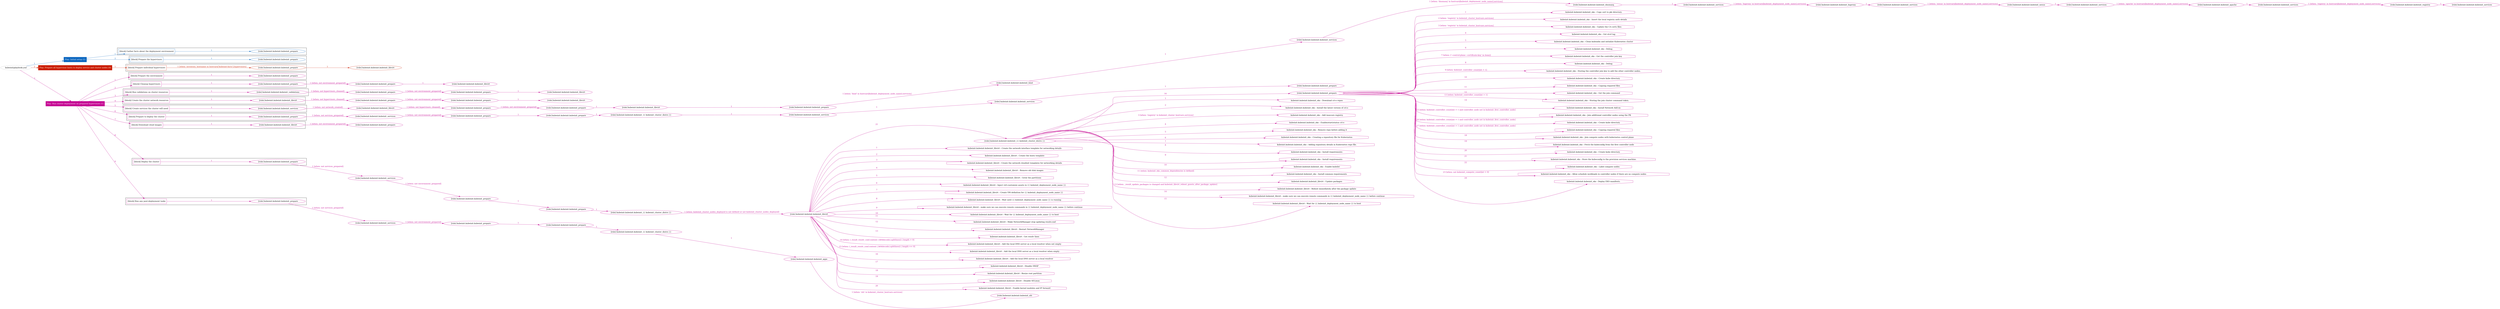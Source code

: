digraph {
	graph [concentrate=true ordering=in rankdir=LR ratio=fill]
	edge [esep=5 sep=10]
	"kubeinit/playbook.yml" [id=root_node style=dotted]
	play_21718635 [label="Play: Initial setup (1)" color="#0c67c0" fontcolor="#ffffff" id=play_21718635 shape=box style=filled tooltip=localhost]
	"kubeinit/playbook.yml" -> play_21718635 [label="1 " color="#0c67c0" fontcolor="#0c67c0" id=edge_0958cb6c labeltooltip="1 " tooltip="1 "]
	subgraph "kubeinit.kubeinit.kubeinit_prepare" {
		role_dc5a2f2f [label="[role] kubeinit.kubeinit.kubeinit_prepare" color="#0c67c0" id=role_dc5a2f2f tooltip="kubeinit.kubeinit.kubeinit_prepare"]
	}
	subgraph "kubeinit.kubeinit.kubeinit_prepare" {
		role_79d0f6a9 [label="[role] kubeinit.kubeinit.kubeinit_prepare" color="#0c67c0" id=role_79d0f6a9 tooltip="kubeinit.kubeinit.kubeinit_prepare"]
	}
	subgraph "Play: Initial setup (1)" {
		play_21718635 -> block_70072e91 [label=1 color="#0c67c0" fontcolor="#0c67c0" id=edge_b3a48702 labeltooltip=1 tooltip=1]
		subgraph cluster_block_70072e91 {
			block_70072e91 [label="[block] Gather facts about the deployment environment" color="#0c67c0" id=block_70072e91 labeltooltip="Gather facts about the deployment environment" shape=box tooltip="Gather facts about the deployment environment"]
			block_70072e91 -> role_dc5a2f2f [label="1 " color="#0c67c0" fontcolor="#0c67c0" id=edge_9591febd labeltooltip="1 " tooltip="1 "]
		}
		play_21718635 -> block_1508a8a8 [label=2 color="#0c67c0" fontcolor="#0c67c0" id=edge_1b57a5e9 labeltooltip=2 tooltip=2]
		subgraph cluster_block_1508a8a8 {
			block_1508a8a8 [label="[block] Prepare the hypervisors" color="#0c67c0" id=block_1508a8a8 labeltooltip="Prepare the hypervisors" shape=box tooltip="Prepare the hypervisors"]
			block_1508a8a8 -> role_79d0f6a9 [label="1 " color="#0c67c0" fontcolor="#0c67c0" id=edge_5e84449d labeltooltip="1 " tooltip="1 "]
		}
	}
	play_46354c48 [label="Play: Prepare all hypervisor hosts to deploy service and cluster nodes (0)" color="#cb1e01" fontcolor="#ffffff" id=play_46354c48 shape=box style=filled tooltip="Play: Prepare all hypervisor hosts to deploy service and cluster nodes (0)"]
	"kubeinit/playbook.yml" -> play_46354c48 [label="2 " color="#cb1e01" fontcolor="#cb1e01" id=edge_814ffc27 labeltooltip="2 " tooltip="2 "]
	subgraph "kubeinit.kubeinit.kubeinit_libvirt" {
		role_799553c8 [label="[role] kubeinit.kubeinit.kubeinit_libvirt" color="#cb1e01" id=role_799553c8 tooltip="kubeinit.kubeinit.kubeinit_libvirt"]
	}
	subgraph "kubeinit.kubeinit.kubeinit_prepare" {
		role_a2bcc891 [label="[role] kubeinit.kubeinit.kubeinit_prepare" color="#cb1e01" id=role_a2bcc891 tooltip="kubeinit.kubeinit.kubeinit_prepare"]
		role_a2bcc891 -> role_799553c8 [label="1 " color="#cb1e01" fontcolor="#cb1e01" id=edge_678c553d labeltooltip="1 " tooltip="1 "]
	}
	subgraph "Play: Prepare all hypervisor hosts to deploy service and cluster nodes (0)" {
		play_46354c48 -> block_f6ae3a9e [label=1 color="#cb1e01" fontcolor="#cb1e01" id=edge_c7521a84 labeltooltip=1 tooltip=1]
		subgraph cluster_block_f6ae3a9e {
			block_f6ae3a9e [label="[block] Prepare individual hypervisors" color="#cb1e01" id=block_f6ae3a9e labeltooltip="Prepare individual hypervisors" shape=box tooltip="Prepare individual hypervisors"]
			block_f6ae3a9e -> role_a2bcc891 [label="1 [when: inventory_hostname in hostvars['kubeinit-facts'].hypervisors]" color="#cb1e01" fontcolor="#cb1e01" id=edge_4c188d8a labeltooltip="1 [when: inventory_hostname in hostvars['kubeinit-facts'].hypervisors]" tooltip="1 [when: inventory_hostname in hostvars['kubeinit-facts'].hypervisors]"]
		}
	}
	play_9ded49dd [label="Play: Run cluster deployment on prepared hypervisors (1)" color="#c50793" fontcolor="#ffffff" id=play_9ded49dd shape=box style=filled tooltip=localhost]
	"kubeinit/playbook.yml" -> play_9ded49dd [label="3 " color="#c50793" fontcolor="#c50793" id=edge_8bfdd000 labeltooltip="3 " tooltip="3 "]
	subgraph "kubeinit.kubeinit.kubeinit_prepare" {
		role_a56f41c3 [label="[role] kubeinit.kubeinit.kubeinit_prepare" color="#c50793" id=role_a56f41c3 tooltip="kubeinit.kubeinit.kubeinit_prepare"]
	}
	subgraph "kubeinit.kubeinit.kubeinit_libvirt" {
		role_df6faf52 [label="[role] kubeinit.kubeinit.kubeinit_libvirt" color="#c50793" id=role_df6faf52 tooltip="kubeinit.kubeinit.kubeinit_libvirt"]
	}
	subgraph "kubeinit.kubeinit.kubeinit_prepare" {
		role_c0fced39 [label="[role] kubeinit.kubeinit.kubeinit_prepare" color="#c50793" id=role_c0fced39 tooltip="kubeinit.kubeinit.kubeinit_prepare"]
		role_c0fced39 -> role_df6faf52 [label="1 " color="#c50793" fontcolor="#c50793" id=edge_7fcc37b3 labeltooltip="1 " tooltip="1 "]
	}
	subgraph "kubeinit.kubeinit.kubeinit_prepare" {
		role_184be49a [label="[role] kubeinit.kubeinit.kubeinit_prepare" color="#c50793" id=role_184be49a tooltip="kubeinit.kubeinit.kubeinit_prepare"]
		role_184be49a -> role_c0fced39 [label="1 [when: not environment_prepared]" color="#c50793" fontcolor="#c50793" id=edge_d51ae4c0 labeltooltip="1 [when: not environment_prepared]" tooltip="1 [when: not environment_prepared]"]
	}
	subgraph "kubeinit.kubeinit.kubeinit_libvirt" {
		role_98f5d947 [label="[role] kubeinit.kubeinit.kubeinit_libvirt" color="#c50793" id=role_98f5d947 tooltip="kubeinit.kubeinit.kubeinit_libvirt"]
	}
	subgraph "kubeinit.kubeinit.kubeinit_prepare" {
		role_a9b453c9 [label="[role] kubeinit.kubeinit.kubeinit_prepare" color="#c50793" id=role_a9b453c9 tooltip="kubeinit.kubeinit.kubeinit_prepare"]
		role_a9b453c9 -> role_98f5d947 [label="1 " color="#c50793" fontcolor="#c50793" id=edge_9243281b labeltooltip="1 " tooltip="1 "]
	}
	subgraph "kubeinit.kubeinit.kubeinit_prepare" {
		role_44938568 [label="[role] kubeinit.kubeinit.kubeinit_prepare" color="#c50793" id=role_44938568 tooltip="kubeinit.kubeinit.kubeinit_prepare"]
		role_44938568 -> role_a9b453c9 [label="1 [when: not environment_prepared]" color="#c50793" fontcolor="#c50793" id=edge_957c64d3 labeltooltip="1 [when: not environment_prepared]" tooltip="1 [when: not environment_prepared]"]
	}
	subgraph "kubeinit.kubeinit.kubeinit_validations" {
		role_61efeaf0 [label="[role] kubeinit.kubeinit.kubeinit_validations" color="#c50793" id=role_61efeaf0 tooltip="kubeinit.kubeinit.kubeinit_validations"]
		role_61efeaf0 -> role_44938568 [label="1 [when: not hypervisors_cleaned]" color="#c50793" fontcolor="#c50793" id=edge_bd1b610b labeltooltip="1 [when: not hypervisors_cleaned]" tooltip="1 [when: not hypervisors_cleaned]"]
	}
	subgraph "kubeinit.kubeinit.kubeinit_libvirt" {
		role_79cb3eaf [label="[role] kubeinit.kubeinit.kubeinit_libvirt" color="#c50793" id=role_79cb3eaf tooltip="kubeinit.kubeinit.kubeinit_libvirt"]
	}
	subgraph "kubeinit.kubeinit.kubeinit_prepare" {
		role_e340f9d6 [label="[role] kubeinit.kubeinit.kubeinit_prepare" color="#c50793" id=role_e340f9d6 tooltip="kubeinit.kubeinit.kubeinit_prepare"]
		role_e340f9d6 -> role_79cb3eaf [label="1 " color="#c50793" fontcolor="#c50793" id=edge_6d95ce59 labeltooltip="1 " tooltip="1 "]
	}
	subgraph "kubeinit.kubeinit.kubeinit_prepare" {
		role_9ffff82e [label="[role] kubeinit.kubeinit.kubeinit_prepare" color="#c50793" id=role_9ffff82e tooltip="kubeinit.kubeinit.kubeinit_prepare"]
		role_9ffff82e -> role_e340f9d6 [label="1 [when: not environment_prepared]" color="#c50793" fontcolor="#c50793" id=edge_9c5a1a54 labeltooltip="1 [when: not environment_prepared]" tooltip="1 [when: not environment_prepared]"]
	}
	subgraph "kubeinit.kubeinit.kubeinit_libvirt" {
		role_fa9c20cf [label="[role] kubeinit.kubeinit.kubeinit_libvirt" color="#c50793" id=role_fa9c20cf tooltip="kubeinit.kubeinit.kubeinit_libvirt"]
		role_fa9c20cf -> role_9ffff82e [label="1 [when: not hypervisors_cleaned]" color="#c50793" fontcolor="#c50793" id=edge_a114c0d2 labeltooltip="1 [when: not hypervisors_cleaned]" tooltip="1 [when: not hypervisors_cleaned]"]
	}
	subgraph "kubeinit.kubeinit.kubeinit_services" {
		role_116bb1d9 [label="[role] kubeinit.kubeinit.kubeinit_services" color="#c50793" id=role_116bb1d9 tooltip="kubeinit.kubeinit.kubeinit_services"]
	}
	subgraph "kubeinit.kubeinit.kubeinit_registry" {
		role_f1d868db [label="[role] kubeinit.kubeinit.kubeinit_registry" color="#c50793" id=role_f1d868db tooltip="kubeinit.kubeinit.kubeinit_registry"]
		role_f1d868db -> role_116bb1d9 [label="1 " color="#c50793" fontcolor="#c50793" id=edge_cc5e5179 labeltooltip="1 " tooltip="1 "]
	}
	subgraph "kubeinit.kubeinit.kubeinit_services" {
		role_398d228a [label="[role] kubeinit.kubeinit.kubeinit_services" color="#c50793" id=role_398d228a tooltip="kubeinit.kubeinit.kubeinit_services"]
		role_398d228a -> role_f1d868db [label="1 [when: 'registry' in hostvars[kubeinit_deployment_node_name].services]" color="#c50793" fontcolor="#c50793" id=edge_2f97e29e labeltooltip="1 [when: 'registry' in hostvars[kubeinit_deployment_node_name].services]" tooltip="1 [when: 'registry' in hostvars[kubeinit_deployment_node_name].services]"]
	}
	subgraph "kubeinit.kubeinit.kubeinit_apache" {
		role_f83e3d6c [label="[role] kubeinit.kubeinit.kubeinit_apache" color="#c50793" id=role_f83e3d6c tooltip="kubeinit.kubeinit.kubeinit_apache"]
		role_f83e3d6c -> role_398d228a [label="1 " color="#c50793" fontcolor="#c50793" id=edge_22df081a labeltooltip="1 " tooltip="1 "]
	}
	subgraph "kubeinit.kubeinit.kubeinit_services" {
		role_cabc2508 [label="[role] kubeinit.kubeinit.kubeinit_services" color="#c50793" id=role_cabc2508 tooltip="kubeinit.kubeinit.kubeinit_services"]
		role_cabc2508 -> role_f83e3d6c [label="1 [when: 'apache' in hostvars[kubeinit_deployment_node_name].services]" color="#c50793" fontcolor="#c50793" id=edge_54da861c labeltooltip="1 [when: 'apache' in hostvars[kubeinit_deployment_node_name].services]" tooltip="1 [when: 'apache' in hostvars[kubeinit_deployment_node_name].services]"]
	}
	subgraph "kubeinit.kubeinit.kubeinit_nexus" {
		role_8adbd437 [label="[role] kubeinit.kubeinit.kubeinit_nexus" color="#c50793" id=role_8adbd437 tooltip="kubeinit.kubeinit.kubeinit_nexus"]
		role_8adbd437 -> role_cabc2508 [label="1 " color="#c50793" fontcolor="#c50793" id=edge_df100517 labeltooltip="1 " tooltip="1 "]
	}
	subgraph "kubeinit.kubeinit.kubeinit_services" {
		role_a8d1c11d [label="[role] kubeinit.kubeinit.kubeinit_services" color="#c50793" id=role_a8d1c11d tooltip="kubeinit.kubeinit.kubeinit_services"]
		role_a8d1c11d -> role_8adbd437 [label="1 [when: 'nexus' in hostvars[kubeinit_deployment_node_name].services]" color="#c50793" fontcolor="#c50793" id=edge_3362b976 labeltooltip="1 [when: 'nexus' in hostvars[kubeinit_deployment_node_name].services]" tooltip="1 [when: 'nexus' in hostvars[kubeinit_deployment_node_name].services]"]
	}
	subgraph "kubeinit.kubeinit.kubeinit_haproxy" {
		role_d46f5218 [label="[role] kubeinit.kubeinit.kubeinit_haproxy" color="#c50793" id=role_d46f5218 tooltip="kubeinit.kubeinit.kubeinit_haproxy"]
		role_d46f5218 -> role_a8d1c11d [label="1 " color="#c50793" fontcolor="#c50793" id=edge_6446ca69 labeltooltip="1 " tooltip="1 "]
	}
	subgraph "kubeinit.kubeinit.kubeinit_services" {
		role_b0418810 [label="[role] kubeinit.kubeinit.kubeinit_services" color="#c50793" id=role_b0418810 tooltip="kubeinit.kubeinit.kubeinit_services"]
		role_b0418810 -> role_d46f5218 [label="1 [when: 'haproxy' in hostvars[kubeinit_deployment_node_name].services]" color="#c50793" fontcolor="#c50793" id=edge_1454d1d8 labeltooltip="1 [when: 'haproxy' in hostvars[kubeinit_deployment_node_name].services]" tooltip="1 [when: 'haproxy' in hostvars[kubeinit_deployment_node_name].services]"]
	}
	subgraph "kubeinit.kubeinit.kubeinit_dnsmasq" {
		role_cf021246 [label="[role] kubeinit.kubeinit.kubeinit_dnsmasq" color="#c50793" id=role_cf021246 tooltip="kubeinit.kubeinit.kubeinit_dnsmasq"]
		role_cf021246 -> role_b0418810 [label="1 " color="#c50793" fontcolor="#c50793" id=edge_abcbd78f labeltooltip="1 " tooltip="1 "]
	}
	subgraph "kubeinit.kubeinit.kubeinit_services" {
		role_e0b40d72 [label="[role] kubeinit.kubeinit.kubeinit_services" color="#c50793" id=role_e0b40d72 tooltip="kubeinit.kubeinit.kubeinit_services"]
		role_e0b40d72 -> role_cf021246 [label="1 [when: 'dnsmasq' in hostvars[kubeinit_deployment_node_name].services]" color="#c50793" fontcolor="#c50793" id=edge_351b804f labeltooltip="1 [when: 'dnsmasq' in hostvars[kubeinit_deployment_node_name].services]" tooltip="1 [when: 'dnsmasq' in hostvars[kubeinit_deployment_node_name].services]"]
	}
	subgraph "kubeinit.kubeinit.kubeinit_bind" {
		role_0f2545d8 [label="[role] kubeinit.kubeinit.kubeinit_bind" color="#c50793" id=role_0f2545d8 tooltip="kubeinit.kubeinit.kubeinit_bind"]
		role_0f2545d8 -> role_e0b40d72 [label="1 " color="#c50793" fontcolor="#c50793" id=edge_3190342e labeltooltip="1 " tooltip="1 "]
	}
	subgraph "kubeinit.kubeinit.kubeinit_prepare" {
		role_29fc14a5 [label="[role] kubeinit.kubeinit.kubeinit_prepare" color="#c50793" id=role_29fc14a5 tooltip="kubeinit.kubeinit.kubeinit_prepare"]
		role_29fc14a5 -> role_0f2545d8 [label="1 [when: 'bind' in hostvars[kubeinit_deployment_node_name].services]" color="#c50793" fontcolor="#c50793" id=edge_c0ffb866 labeltooltip="1 [when: 'bind' in hostvars[kubeinit_deployment_node_name].services]" tooltip="1 [when: 'bind' in hostvars[kubeinit_deployment_node_name].services]"]
	}
	subgraph "kubeinit.kubeinit.kubeinit_libvirt" {
		role_4cca9ba1 [label="[role] kubeinit.kubeinit.kubeinit_libvirt" color="#c50793" id=role_4cca9ba1 tooltip="kubeinit.kubeinit.kubeinit_libvirt"]
		role_4cca9ba1 -> role_29fc14a5 [label="1 " color="#c50793" fontcolor="#c50793" id=edge_3f5ce88c labeltooltip="1 " tooltip="1 "]
	}
	subgraph "kubeinit.kubeinit.kubeinit_prepare" {
		role_612fcac5 [label="[role] kubeinit.kubeinit.kubeinit_prepare" color="#c50793" id=role_612fcac5 tooltip="kubeinit.kubeinit.kubeinit_prepare"]
		role_612fcac5 -> role_4cca9ba1 [label="1 " color="#c50793" fontcolor="#c50793" id=edge_0b371b71 labeltooltip="1 " tooltip="1 "]
	}
	subgraph "kubeinit.kubeinit.kubeinit_prepare" {
		role_8e496f75 [label="[role] kubeinit.kubeinit.kubeinit_prepare" color="#c50793" id=role_8e496f75 tooltip="kubeinit.kubeinit.kubeinit_prepare"]
		role_8e496f75 -> role_612fcac5 [label="1 [when: not environment_prepared]" color="#c50793" fontcolor="#c50793" id=edge_d093c7d0 labeltooltip="1 [when: not environment_prepared]" tooltip="1 [when: not environment_prepared]"]
	}
	subgraph "kubeinit.kubeinit.kubeinit_libvirt" {
		role_01658e97 [label="[role] kubeinit.kubeinit.kubeinit_libvirt" color="#c50793" id=role_01658e97 tooltip="kubeinit.kubeinit.kubeinit_libvirt"]
		role_01658e97 -> role_8e496f75 [label="1 [when: not hypervisors_cleaned]" color="#c50793" fontcolor="#c50793" id=edge_2f125ad9 labeltooltip="1 [when: not hypervisors_cleaned]" tooltip="1 [when: not hypervisors_cleaned]"]
	}
	subgraph "kubeinit.kubeinit.kubeinit_services" {
		role_1d262349 [label="[role] kubeinit.kubeinit.kubeinit_services" color="#c50793" id=role_1d262349 tooltip="kubeinit.kubeinit.kubeinit_services"]
		role_1d262349 -> role_01658e97 [label="1 [when: not network_created]" color="#c50793" fontcolor="#c50793" id=edge_71413fb8 labeltooltip="1 [when: not network_created]" tooltip="1 [when: not network_created]"]
	}
	subgraph "kubeinit.kubeinit.kubeinit_prepare" {
		role_a9b17d33 [label="[role] kubeinit.kubeinit.kubeinit_prepare" color="#c50793" id=role_a9b17d33 tooltip="kubeinit.kubeinit.kubeinit_prepare"]
	}
	subgraph "kubeinit.kubeinit.kubeinit_services" {
		role_221e073b [label="[role] kubeinit.kubeinit.kubeinit_services" color="#c50793" id=role_221e073b tooltip="kubeinit.kubeinit.kubeinit_services"]
		role_221e073b -> role_a9b17d33 [label="1 " color="#c50793" fontcolor="#c50793" id=edge_57f67ff3 labeltooltip="1 " tooltip="1 "]
	}
	subgraph "kubeinit.kubeinit.kubeinit_services" {
		role_d8ca66ad [label="[role] kubeinit.kubeinit.kubeinit_services" color="#c50793" id=role_d8ca66ad tooltip="kubeinit.kubeinit.kubeinit_services"]
		role_d8ca66ad -> role_221e073b [label="1 " color="#c50793" fontcolor="#c50793" id=edge_bb7cdc0c labeltooltip="1 " tooltip="1 "]
	}
	subgraph "kubeinit.kubeinit.kubeinit_{{ kubeinit_cluster_distro }}" {
		role_99cba079 [label="[role] kubeinit.kubeinit.kubeinit_{{ kubeinit_cluster_distro }}" color="#c50793" id=role_99cba079 tooltip="kubeinit.kubeinit.kubeinit_{{ kubeinit_cluster_distro }}"]
		role_99cba079 -> role_d8ca66ad [label="1 " color="#c50793" fontcolor="#c50793" id=edge_5d87dc17 labeltooltip="1 " tooltip="1 "]
	}
	subgraph "kubeinit.kubeinit.kubeinit_prepare" {
		role_432a868f [label="[role] kubeinit.kubeinit.kubeinit_prepare" color="#c50793" id=role_432a868f tooltip="kubeinit.kubeinit.kubeinit_prepare"]
		role_432a868f -> role_99cba079 [label="1 " color="#c50793" fontcolor="#c50793" id=edge_9550aae8 labeltooltip="1 " tooltip="1 "]
	}
	subgraph "kubeinit.kubeinit.kubeinit_prepare" {
		role_65b2e4f4 [label="[role] kubeinit.kubeinit.kubeinit_prepare" color="#c50793" id=role_65b2e4f4 tooltip="kubeinit.kubeinit.kubeinit_prepare"]
		role_65b2e4f4 -> role_432a868f [label="1 " color="#c50793" fontcolor="#c50793" id=edge_4c7d8cfe labeltooltip="1 " tooltip="1 "]
	}
	subgraph "kubeinit.kubeinit.kubeinit_services" {
		role_99ae4877 [label="[role] kubeinit.kubeinit.kubeinit_services" color="#c50793" id=role_99ae4877 tooltip="kubeinit.kubeinit.kubeinit_services"]
		role_99ae4877 -> role_65b2e4f4 [label="1 [when: not environment_prepared]" color="#c50793" fontcolor="#c50793" id=edge_62c9a233 labeltooltip="1 [when: not environment_prepared]" tooltip="1 [when: not environment_prepared]"]
	}
	subgraph "kubeinit.kubeinit.kubeinit_prepare" {
		role_851c3d7e [label="[role] kubeinit.kubeinit.kubeinit_prepare" color="#c50793" id=role_851c3d7e tooltip="kubeinit.kubeinit.kubeinit_prepare"]
		role_851c3d7e -> role_99ae4877 [label="1 [when: not services_prepared]" color="#c50793" fontcolor="#c50793" id=edge_1d17e11b labeltooltip="1 [when: not services_prepared]" tooltip="1 [when: not services_prepared]"]
	}
	subgraph "kubeinit.kubeinit.kubeinit_prepare" {
		role_83d2774e [label="[role] kubeinit.kubeinit.kubeinit_prepare" color="#c50793" id=role_83d2774e tooltip="kubeinit.kubeinit.kubeinit_prepare"]
	}
	subgraph "kubeinit.kubeinit.kubeinit_libvirt" {
		role_a94e1320 [label="[role] kubeinit.kubeinit.kubeinit_libvirt" color="#c50793" id=role_a94e1320 tooltip="kubeinit.kubeinit.kubeinit_libvirt"]
		role_a94e1320 -> role_83d2774e [label="1 [when: not environment_prepared]" color="#c50793" fontcolor="#c50793" id=edge_c8662850 labeltooltip="1 [when: not environment_prepared]" tooltip="1 [when: not environment_prepared]"]
	}
	subgraph "kubeinit.kubeinit.kubeinit_prepare" {
		role_7ffdf17e [label="[role] kubeinit.kubeinit.kubeinit_prepare" color="#c50793" id=role_7ffdf17e tooltip="kubeinit.kubeinit.kubeinit_prepare"]
		task_a40cd025 [label="kubeinit.kubeinit.kubeinit_eks : Copy cert to pki directory" color="#c50793" id=task_a40cd025 shape=octagon tooltip="kubeinit.kubeinit.kubeinit_eks : Copy cert to pki directory"]
		role_7ffdf17e -> task_a40cd025 [label="1 " color="#c50793" fontcolor="#c50793" id=edge_0ab87d04 labeltooltip="1 " tooltip="1 "]
		task_0568c570 [label="kubeinit.kubeinit.kubeinit_eks : Insert the local registry auth details" color="#c50793" id=task_0568c570 shape=octagon tooltip="kubeinit.kubeinit.kubeinit_eks : Insert the local registry auth details"]
		role_7ffdf17e -> task_0568c570 [label="2 [when: 'registry' in kubeinit_cluster_hostvars.services]" color="#c50793" fontcolor="#c50793" id=edge_f9819944 labeltooltip="2 [when: 'registry' in kubeinit_cluster_hostvars.services]" tooltip="2 [when: 'registry' in kubeinit_cluster_hostvars.services]"]
		task_4bc7a3d1 [label="kubeinit.kubeinit.kubeinit_eks : Update the CA certs files" color="#c50793" id=task_4bc7a3d1 shape=octagon tooltip="kubeinit.kubeinit.kubeinit_eks : Update the CA certs files"]
		role_7ffdf17e -> task_4bc7a3d1 [label="3 [when: 'registry' in kubeinit_cluster_hostvars.services]" color="#c50793" fontcolor="#c50793" id=edge_ba15efe8 labeltooltip="3 [when: 'registry' in kubeinit_cluster_hostvars.services]" tooltip="3 [when: 'registry' in kubeinit_cluster_hostvars.services]"]
		task_af2289a6 [label="kubeinit.kubeinit.kubeinit_eks : Get etcd tag" color="#c50793" id=task_af2289a6 shape=octagon tooltip="kubeinit.kubeinit.kubeinit_eks : Get etcd tag"]
		role_7ffdf17e -> task_af2289a6 [label="4 " color="#c50793" fontcolor="#c50793" id=edge_4a8bb815 labeltooltip="4 " tooltip="4 "]
		task_78fee68d [label="kubeinit.kubeinit.kubeinit_eks : Clean kubeadm and initialize Kubernetes cluster" color="#c50793" id=task_78fee68d shape=octagon tooltip="kubeinit.kubeinit.kubeinit_eks : Clean kubeadm and initialize Kubernetes cluster"]
		role_7ffdf17e -> task_78fee68d [label="5 " color="#c50793" fontcolor="#c50793" id=edge_9d528178 labeltooltip="5 " tooltip="5 "]
		task_7e84d26c [label="kubeinit.kubeinit.kubeinit_eks : Debug" color="#c50793" id=task_7e84d26c shape=octagon tooltip="kubeinit.kubeinit.kubeinit_eks : Debug"]
		role_7ffdf17e -> task_7e84d26c [label="6 " color="#c50793" fontcolor="#c50793" id=edge_14ae6cd5 labeltooltip="6 " tooltip="6 "]
		task_c4e2daaa [label="kubeinit.kubeinit.kubeinit_eks : Get the controller join key" color="#c50793" id=task_c4e2daaa shape=octagon tooltip="kubeinit.kubeinit.kubeinit_eks : Get the controller join key"]
		role_7ffdf17e -> task_c4e2daaa [label="7 [when: ('--control-plane --certificate-key' in item)]" color="#c50793" fontcolor="#c50793" id=edge_8b3924eb labeltooltip="7 [when: ('--control-plane --certificate-key' in item)]" tooltip="7 [when: ('--control-plane --certificate-key' in item)]"]
		task_07720f76 [label="kubeinit.kubeinit.kubeinit_eks : Debug" color="#c50793" id=task_07720f76 shape=octagon tooltip="kubeinit.kubeinit.kubeinit_eks : Debug"]
		role_7ffdf17e -> task_07720f76 [label="8 " color="#c50793" fontcolor="#c50793" id=edge_675801b8 labeltooltip="8 " tooltip="8 "]
		task_6966fe21 [label="kubeinit.kubeinit.kubeinit_eks : Storing the controller join key to add the other controller nodes." color="#c50793" id=task_6966fe21 shape=octagon tooltip="kubeinit.kubeinit.kubeinit_eks : Storing the controller join key to add the other controller nodes."]
		role_7ffdf17e -> task_6966fe21 [label="9 [when: kubeinit_controller_count|int > 1]" color="#c50793" fontcolor="#c50793" id=edge_4232c41a labeltooltip="9 [when: kubeinit_controller_count|int > 1]" tooltip="9 [when: kubeinit_controller_count|int > 1]"]
		task_c8610157 [label="kubeinit.kubeinit.kubeinit_eks : Create kube directory" color="#c50793" id=task_c8610157 shape=octagon tooltip="kubeinit.kubeinit.kubeinit_eks : Create kube directory"]
		role_7ffdf17e -> task_c8610157 [label="10 " color="#c50793" fontcolor="#c50793" id=edge_f05d800c labeltooltip="10 " tooltip="10 "]
		task_fdc23e5f [label="kubeinit.kubeinit.kubeinit_eks : Copying required files" color="#c50793" id=task_fdc23e5f shape=octagon tooltip="kubeinit.kubeinit.kubeinit_eks : Copying required files"]
		role_7ffdf17e -> task_fdc23e5f [label="11 " color="#c50793" fontcolor="#c50793" id=edge_d558880e labeltooltip="11 " tooltip="11 "]
		task_6366a8a4 [label="kubeinit.kubeinit.kubeinit_eks : Get the join command" color="#c50793" id=task_6366a8a4 shape=octagon tooltip="kubeinit.kubeinit.kubeinit_eks : Get the join command"]
		role_7ffdf17e -> task_6366a8a4 [label="12 " color="#c50793" fontcolor="#c50793" id=edge_40ccfc25 labeltooltip="12 " tooltip="12 "]
		task_9543a3a1 [label="kubeinit.kubeinit.kubeinit_eks : Storing the join cluster command token." color="#c50793" id=task_9543a3a1 shape=octagon tooltip="kubeinit.kubeinit.kubeinit_eks : Storing the join cluster command token."]
		role_7ffdf17e -> task_9543a3a1 [label="13 [when: kubeinit_controller_count|int > 1]" color="#c50793" fontcolor="#c50793" id=edge_eaebb287 labeltooltip="13 [when: kubeinit_controller_count|int > 1]" tooltip="13 [when: kubeinit_controller_count|int > 1]"]
		task_7e83b329 [label="kubeinit.kubeinit.kubeinit_eks : Install Network Add-on" color="#c50793" id=task_7e83b329 shape=octagon tooltip="kubeinit.kubeinit.kubeinit_eks : Install Network Add-on"]
		role_7ffdf17e -> task_7e83b329 [label="14 " color="#c50793" fontcolor="#c50793" id=edge_546fde81 labeltooltip="14 " tooltip="14 "]
		task_4285e87b [label="kubeinit.kubeinit.kubeinit_eks : Join additional controller nodes using the PK" color="#c50793" id=task_4285e87b shape=octagon tooltip="kubeinit.kubeinit.kubeinit_eks : Join additional controller nodes using the PK"]
		role_7ffdf17e -> task_4285e87b [label="15 [when: kubeinit_controller_count|int > 1 and controller_node not in kubeinit_first_controller_node]" color="#c50793" fontcolor="#c50793" id=edge_2fc2857e labeltooltip="15 [when: kubeinit_controller_count|int > 1 and controller_node not in kubeinit_first_controller_node]" tooltip="15 [when: kubeinit_controller_count|int > 1 and controller_node not in kubeinit_first_controller_node]"]
		task_45660d51 [label="kubeinit.kubeinit.kubeinit_eks : Create kube directory" color="#c50793" id=task_45660d51 shape=octagon tooltip="kubeinit.kubeinit.kubeinit_eks : Create kube directory"]
		role_7ffdf17e -> task_45660d51 [label="16 [when: kubeinit_controller_count|int > 1 and controller_node not in kubeinit_first_controller_node]" color="#c50793" fontcolor="#c50793" id=edge_452d04db labeltooltip="16 [when: kubeinit_controller_count|int > 1 and controller_node not in kubeinit_first_controller_node]" tooltip="16 [when: kubeinit_controller_count|int > 1 and controller_node not in kubeinit_first_controller_node]"]
		task_e01887f9 [label="kubeinit.kubeinit.kubeinit_eks : Copying required files" color="#c50793" id=task_e01887f9 shape=octagon tooltip="kubeinit.kubeinit.kubeinit_eks : Copying required files"]
		role_7ffdf17e -> task_e01887f9 [label="17 [when: kubeinit_controller_count|int > 1 and controller_node not in kubeinit_first_controller_node]" color="#c50793" fontcolor="#c50793" id=edge_20ff3beb labeltooltip="17 [when: kubeinit_controller_count|int > 1 and controller_node not in kubeinit_first_controller_node]" tooltip="17 [when: kubeinit_controller_count|int > 1 and controller_node not in kubeinit_first_controller_node]"]
		task_b6d9eaa0 [label="kubeinit.kubeinit.kubeinit_eks : Join compute nodes with kubernetes control plane" color="#c50793" id=task_b6d9eaa0 shape=octagon tooltip="kubeinit.kubeinit.kubeinit_eks : Join compute nodes with kubernetes control plane"]
		role_7ffdf17e -> task_b6d9eaa0 [label="18 " color="#c50793" fontcolor="#c50793" id=edge_ef224c7f labeltooltip="18 " tooltip="18 "]
		task_0ec070f7 [label="kubeinit.kubeinit.kubeinit_eks : Fetch the kubeconfig from the first controller node" color="#c50793" id=task_0ec070f7 shape=octagon tooltip="kubeinit.kubeinit.kubeinit_eks : Fetch the kubeconfig from the first controller node"]
		role_7ffdf17e -> task_0ec070f7 [label="19 " color="#c50793" fontcolor="#c50793" id=edge_ae18e418 labeltooltip="19 " tooltip="19 "]
		task_9ea9ba41 [label="kubeinit.kubeinit.kubeinit_eks : Create kube directory" color="#c50793" id=task_9ea9ba41 shape=octagon tooltip="kubeinit.kubeinit.kubeinit_eks : Create kube directory"]
		role_7ffdf17e -> task_9ea9ba41 [label="20 " color="#c50793" fontcolor="#c50793" id=edge_aba960ff labeltooltip="20 " tooltip="20 "]
		task_64aa4f48 [label="kubeinit.kubeinit.kubeinit_eks : Store the kubeconfig to the provision services machine." color="#c50793" id=task_64aa4f48 shape=octagon tooltip="kubeinit.kubeinit.kubeinit_eks : Store the kubeconfig to the provision services machine."]
		role_7ffdf17e -> task_64aa4f48 [label="21 " color="#c50793" fontcolor="#c50793" id=edge_046185ed labeltooltip="21 " tooltip="21 "]
		task_82dc029e [label="kubeinit.kubeinit.kubeinit_eks : Label compute nodes" color="#c50793" id=task_82dc029e shape=octagon tooltip="kubeinit.kubeinit.kubeinit_eks : Label compute nodes"]
		role_7ffdf17e -> task_82dc029e [label="22 " color="#c50793" fontcolor="#c50793" id=edge_1cb1807f labeltooltip="22 " tooltip="22 "]
		task_7821636f [label="kubeinit.kubeinit.kubeinit_eks : Allow schedule workloads in controller nodes if there are no compute nodes" color="#c50793" id=task_7821636f shape=octagon tooltip="kubeinit.kubeinit.kubeinit_eks : Allow schedule workloads in controller nodes if there are no compute nodes"]
		role_7ffdf17e -> task_7821636f [label="23 [when: not kubeinit_compute_count|int > 0]" color="#c50793" fontcolor="#c50793" id=edge_86bc0c14 labeltooltip="23 [when: not kubeinit_compute_count|int > 0]" tooltip="23 [when: not kubeinit_compute_count|int > 0]"]
		task_fc47a7ed [label="kubeinit.kubeinit.kubeinit_eks : Deploy EKS manifests." color="#c50793" id=task_fc47a7ed shape=octagon tooltip="kubeinit.kubeinit.kubeinit_eks : Deploy EKS manifests."]
		role_7ffdf17e -> task_fc47a7ed [label="24 " color="#c50793" fontcolor="#c50793" id=edge_738ddb33 labeltooltip="24 " tooltip="24 "]
	}
	subgraph "kubeinit.kubeinit.kubeinit_{{ kubeinit_cluster_distro }}" {
		role_ca9998a6 [label="[role] kubeinit.kubeinit.kubeinit_{{ kubeinit_cluster_distro }}" color="#c50793" id=role_ca9998a6 tooltip="kubeinit.kubeinit.kubeinit_{{ kubeinit_cluster_distro }}"]
		task_d6ef3714 [label="kubeinit.kubeinit.kubeinit_eks : Download cri-o repos" color="#c50793" id=task_d6ef3714 shape=octagon tooltip="kubeinit.kubeinit.kubeinit_eks : Download cri-o repos"]
		role_ca9998a6 -> task_d6ef3714 [label="1 " color="#c50793" fontcolor="#c50793" id=edge_9512e37a labeltooltip="1 " tooltip="1 "]
		task_535bd0c0 [label="kubeinit.kubeinit.kubeinit_eks : Install the latest version of cri-o" color="#c50793" id=task_535bd0c0 shape=octagon tooltip="kubeinit.kubeinit.kubeinit_eks : Install the latest version of cri-o"]
		role_ca9998a6 -> task_535bd0c0 [label="2 " color="#c50793" fontcolor="#c50793" id=edge_d5c9c543 labeltooltip="2 " tooltip="2 "]
		task_5935efe7 [label="kubeinit.kubeinit.kubeinit_eks : Add insecure registry" color="#c50793" id=task_5935efe7 shape=octagon tooltip="kubeinit.kubeinit.kubeinit_eks : Add insecure registry"]
		role_ca9998a6 -> task_5935efe7 [label="3 [when: 'registry' in kubeinit_cluster_hostvars.services]" color="#c50793" fontcolor="#c50793" id=edge_41e2ba1a labeltooltip="3 [when: 'registry' in kubeinit_cluster_hostvars.services]" tooltip="3 [when: 'registry' in kubeinit_cluster_hostvars.services]"]
		task_06366087 [label="kubeinit.kubeinit.kubeinit_eks : Enable/start/status cri-o" color="#c50793" id=task_06366087 shape=octagon tooltip="kubeinit.kubeinit.kubeinit_eks : Enable/start/status cri-o"]
		role_ca9998a6 -> task_06366087 [label="4 " color="#c50793" fontcolor="#c50793" id=edge_380a53e9 labeltooltip="4 " tooltip="4 "]
		task_4c20dc80 [label="kubeinit.kubeinit.kubeinit_eks : Remove repo before adding it" color="#c50793" id=task_4c20dc80 shape=octagon tooltip="kubeinit.kubeinit.kubeinit_eks : Remove repo before adding it"]
		role_ca9998a6 -> task_4c20dc80 [label="5 " color="#c50793" fontcolor="#c50793" id=edge_b4b21f22 labeltooltip="5 " tooltip="5 "]
		task_d60d3af2 [label="kubeinit.kubeinit.kubeinit_eks : Creating a repository file for Kubernetes" color="#c50793" id=task_d60d3af2 shape=octagon tooltip="kubeinit.kubeinit.kubeinit_eks : Creating a repository file for Kubernetes"]
		role_ca9998a6 -> task_d60d3af2 [label="6 " color="#c50793" fontcolor="#c50793" id=edge_68e7051b labeltooltip="6 " tooltip="6 "]
		task_94063857 [label="kubeinit.kubeinit.kubeinit_eks : Adding repository details in Kubernetes repo file." color="#c50793" id=task_94063857 shape=octagon tooltip="kubeinit.kubeinit.kubeinit_eks : Adding repository details in Kubernetes repo file."]
		role_ca9998a6 -> task_94063857 [label="7 " color="#c50793" fontcolor="#c50793" id=edge_45fd53b5 labeltooltip="7 " tooltip="7 "]
		task_084bd480 [label="kubeinit.kubeinit.kubeinit_eks : Install requirements" color="#c50793" id=task_084bd480 shape=octagon tooltip="kubeinit.kubeinit.kubeinit_eks : Install requirements"]
		role_ca9998a6 -> task_084bd480 [label="8 " color="#c50793" fontcolor="#c50793" id=edge_ebf39da1 labeltooltip="8 " tooltip="8 "]
		task_b6d1e297 [label="kubeinit.kubeinit.kubeinit_eks : Install requirements" color="#c50793" id=task_b6d1e297 shape=octagon tooltip="kubeinit.kubeinit.kubeinit_eks : Install requirements"]
		role_ca9998a6 -> task_b6d1e297 [label="9 " color="#c50793" fontcolor="#c50793" id=edge_03a08b7c labeltooltip="9 " tooltip="9 "]
		task_7991f9da [label="kubeinit.kubeinit.kubeinit_eks : Enable kubelet" color="#c50793" id=task_7991f9da shape=octagon tooltip="kubeinit.kubeinit.kubeinit_eks : Enable kubelet"]
		role_ca9998a6 -> task_7991f9da [label="10 " color="#c50793" fontcolor="#c50793" id=edge_f9a175de labeltooltip="10 " tooltip="10 "]
		task_206031b9 [label="kubeinit.kubeinit.kubeinit_eks : Install common requirements" color="#c50793" id=task_206031b9 shape=octagon tooltip="kubeinit.kubeinit.kubeinit_eks : Install common requirements"]
		role_ca9998a6 -> task_206031b9 [label="11 [when: kubeinit_eks_common_dependencies is defined]" color="#c50793" fontcolor="#c50793" id=edge_71a4c60e labeltooltip="11 [when: kubeinit_eks_common_dependencies is defined]" tooltip="11 [when: kubeinit_eks_common_dependencies is defined]"]
		task_c286dff6 [label="kubeinit.kubeinit.kubeinit_libvirt : Update packages" color="#c50793" id=task_c286dff6 shape=octagon tooltip="kubeinit.kubeinit.kubeinit_libvirt : Update packages"]
		role_ca9998a6 -> task_c286dff6 [label="12 " color="#c50793" fontcolor="#c50793" id=edge_90ddf4fb labeltooltip="12 " tooltip="12 "]
		task_545dcecd [label="kubeinit.kubeinit.kubeinit_libvirt : Reboot immediately after the package update" color="#c50793" id=task_545dcecd shape=octagon tooltip="kubeinit.kubeinit.kubeinit_libvirt : Reboot immediately after the package update"]
		role_ca9998a6 -> task_545dcecd [label="13 [when: _result_update_packages is changed and kubeinit_libvirt_reboot_guests_after_package_update]" color="#c50793" fontcolor="#c50793" id=edge_c20cb354 labeltooltip="13 [when: _result_update_packages is changed and kubeinit_libvirt_reboot_guests_after_package_update]" tooltip="13 [when: _result_update_packages is changed and kubeinit_libvirt_reboot_guests_after_package_update]"]
		task_04d80fa9 [label="kubeinit.kubeinit.kubeinit_libvirt : make sure we can execute remote commands in {{ kubeinit_deployment_node_name }} before continue" color="#c50793" id=task_04d80fa9 shape=octagon tooltip="kubeinit.kubeinit.kubeinit_libvirt : make sure we can execute remote commands in {{ kubeinit_deployment_node_name }} before continue"]
		role_ca9998a6 -> task_04d80fa9 [label="14 " color="#c50793" fontcolor="#c50793" id=edge_ac9d86b3 labeltooltip="14 " tooltip="14 "]
		task_091986c1 [label="kubeinit.kubeinit.kubeinit_libvirt : Wait for {{ kubeinit_deployment_node_name }} to boot" color="#c50793" id=task_091986c1 shape=octagon tooltip="kubeinit.kubeinit.kubeinit_libvirt : Wait for {{ kubeinit_deployment_node_name }} to boot"]
		role_ca9998a6 -> task_091986c1 [label="15 " color="#c50793" fontcolor="#c50793" id=edge_2d5b692f labeltooltip="15 " tooltip="15 "]
		role_ca9998a6 -> role_7ffdf17e [label="16 " color="#c50793" fontcolor="#c50793" id=edge_534cd775 labeltooltip="16 " tooltip="16 "]
	}
	subgraph "kubeinit.kubeinit.kubeinit_libvirt" {
		role_186f9b21 [label="[role] kubeinit.kubeinit.kubeinit_libvirt" color="#c50793" id=role_186f9b21 tooltip="kubeinit.kubeinit.kubeinit_libvirt"]
		task_ef16f05a [label="kubeinit.kubeinit.kubeinit_libvirt : Create the network interface template for networking details" color="#c50793" id=task_ef16f05a shape=octagon tooltip="kubeinit.kubeinit.kubeinit_libvirt : Create the network interface template for networking details"]
		role_186f9b21 -> task_ef16f05a [label="1 " color="#c50793" fontcolor="#c50793" id=edge_2dffe387 labeltooltip="1 " tooltip="1 "]
		task_a44c4265 [label="kubeinit.kubeinit.kubeinit_libvirt : Create the hosts template" color="#c50793" id=task_a44c4265 shape=octagon tooltip="kubeinit.kubeinit.kubeinit_libvirt : Create the hosts template"]
		role_186f9b21 -> task_a44c4265 [label="2 " color="#c50793" fontcolor="#c50793" id=edge_4653a6f9 labeltooltip="2 " tooltip="2 "]
		task_e1114047 [label="kubeinit.kubeinit.kubeinit_libvirt : Create the network cloudinit templates for networking details" color="#c50793" id=task_e1114047 shape=octagon tooltip="kubeinit.kubeinit.kubeinit_libvirt : Create the network cloudinit templates for networking details"]
		role_186f9b21 -> task_e1114047 [label="3 " color="#c50793" fontcolor="#c50793" id=edge_00614a72 labeltooltip="3 " tooltip="3 "]
		task_56e1263a [label="kubeinit.kubeinit.kubeinit_libvirt : Remove old disk images" color="#c50793" id=task_56e1263a shape=octagon tooltip="kubeinit.kubeinit.kubeinit_libvirt : Remove old disk images"]
		role_186f9b21 -> task_56e1263a [label="4 " color="#c50793" fontcolor="#c50793" id=edge_e9293359 labeltooltip="4 " tooltip="4 "]
		task_5db5a626 [label="kubeinit.kubeinit.kubeinit_libvirt : Grow the partitions" color="#c50793" id=task_5db5a626 shape=octagon tooltip="kubeinit.kubeinit.kubeinit_libvirt : Grow the partitions"]
		role_186f9b21 -> task_5db5a626 [label="5 " color="#c50793" fontcolor="#c50793" id=edge_43314069 labeltooltip="5 " tooltip="5 "]
		task_0f005519 [label="kubeinit.kubeinit.kubeinit_libvirt : Inject virt-customize assets in {{ kubeinit_deployment_node_name }}" color="#c50793" id=task_0f005519 shape=octagon tooltip="kubeinit.kubeinit.kubeinit_libvirt : Inject virt-customize assets in {{ kubeinit_deployment_node_name }}"]
		role_186f9b21 -> task_0f005519 [label="6 " color="#c50793" fontcolor="#c50793" id=edge_6dcd975d labeltooltip="6 " tooltip="6 "]
		task_38178d56 [label="kubeinit.kubeinit.kubeinit_libvirt : Create VM definition for {{ kubeinit_deployment_node_name }}" color="#c50793" id=task_38178d56 shape=octagon tooltip="kubeinit.kubeinit.kubeinit_libvirt : Create VM definition for {{ kubeinit_deployment_node_name }}"]
		role_186f9b21 -> task_38178d56 [label="7 " color="#c50793" fontcolor="#c50793" id=edge_34621d17 labeltooltip="7 " tooltip="7 "]
		task_2cb52fb9 [label="kubeinit.kubeinit.kubeinit_libvirt : Wait until {{ kubeinit_deployment_node_name }} is running" color="#c50793" id=task_2cb52fb9 shape=octagon tooltip="kubeinit.kubeinit.kubeinit_libvirt : Wait until {{ kubeinit_deployment_node_name }} is running"]
		role_186f9b21 -> task_2cb52fb9 [label="8 " color="#c50793" fontcolor="#c50793" id=edge_b66b0d2f labeltooltip="8 " tooltip="8 "]
		task_74f97958 [label="kubeinit.kubeinit.kubeinit_libvirt : make sure we can execute remote commands in {{ kubeinit_deployment_node_name }} before continue" color="#c50793" id=task_74f97958 shape=octagon tooltip="kubeinit.kubeinit.kubeinit_libvirt : make sure we can execute remote commands in {{ kubeinit_deployment_node_name }} before continue"]
		role_186f9b21 -> task_74f97958 [label="9 " color="#c50793" fontcolor="#c50793" id=edge_1aeeea18 labeltooltip="9 " tooltip="9 "]
		task_373aa6c9 [label="kubeinit.kubeinit.kubeinit_libvirt : Wait for {{ kubeinit_deployment_node_name }} to boot" color="#c50793" id=task_373aa6c9 shape=octagon tooltip="kubeinit.kubeinit.kubeinit_libvirt : Wait for {{ kubeinit_deployment_node_name }} to boot"]
		role_186f9b21 -> task_373aa6c9 [label="10 " color="#c50793" fontcolor="#c50793" id=edge_1fcfdf5d labeltooltip="10 " tooltip="10 "]
		task_78fcfcd4 [label="kubeinit.kubeinit.kubeinit_libvirt : Make NetworkManager stop updating resolv.conf" color="#c50793" id=task_78fcfcd4 shape=octagon tooltip="kubeinit.kubeinit.kubeinit_libvirt : Make NetworkManager stop updating resolv.conf"]
		role_186f9b21 -> task_78fcfcd4 [label="11 " color="#c50793" fontcolor="#c50793" id=edge_5e590b8f labeltooltip="11 " tooltip="11 "]
		task_d3ba2097 [label="kubeinit.kubeinit.kubeinit_libvirt : Restart NetworkManager" color="#c50793" id=task_d3ba2097 shape=octagon tooltip="kubeinit.kubeinit.kubeinit_libvirt : Restart NetworkManager"]
		role_186f9b21 -> task_d3ba2097 [label="12 " color="#c50793" fontcolor="#c50793" id=edge_dae94d18 labeltooltip="12 " tooltip="12 "]
		task_0ea4e149 [label="kubeinit.kubeinit.kubeinit_libvirt : Get resolv lines" color="#c50793" id=task_0ea4e149 shape=octagon tooltip="kubeinit.kubeinit.kubeinit_libvirt : Get resolv lines"]
		role_186f9b21 -> task_0ea4e149 [label="13 " color="#c50793" fontcolor="#c50793" id=edge_1d26250c labeltooltip="13 " tooltip="13 "]
		task_36d6ce32 [label="kubeinit.kubeinit.kubeinit_libvirt : Add the local DNS server as a local resolver when not empty" color="#c50793" id=task_36d6ce32 shape=octagon tooltip="kubeinit.kubeinit.kubeinit_libvirt : Add the local DNS server as a local resolver when not empty"]
		role_186f9b21 -> task_36d6ce32 [label="14 [when: (_result_resolv_conf.content | b64decode).splitlines() | length > 0]" color="#c50793" fontcolor="#c50793" id=edge_b215806e labeltooltip="14 [when: (_result_resolv_conf.content | b64decode).splitlines() | length > 0]" tooltip="14 [when: (_result_resolv_conf.content | b64decode).splitlines() | length > 0]"]
		task_772a2f69 [label="kubeinit.kubeinit.kubeinit_libvirt : Add the local DNS server as a local resolver when empty" color="#c50793" id=task_772a2f69 shape=octagon tooltip="kubeinit.kubeinit.kubeinit_libvirt : Add the local DNS server as a local resolver when empty"]
		role_186f9b21 -> task_772a2f69 [label="15 [when: (_result_resolv_conf.content | b64decode).splitlines() | length == 0]" color="#c50793" fontcolor="#c50793" id=edge_ee06f439 labeltooltip="15 [when: (_result_resolv_conf.content | b64decode).splitlines() | length == 0]" tooltip="15 [when: (_result_resolv_conf.content | b64decode).splitlines() | length == 0]"]
		task_caa6f207 [label="kubeinit.kubeinit.kubeinit_libvirt : Add the local DNS server as a local resolver" color="#c50793" id=task_caa6f207 shape=octagon tooltip="kubeinit.kubeinit.kubeinit_libvirt : Add the local DNS server as a local resolver"]
		role_186f9b21 -> task_caa6f207 [label="16 " color="#c50793" fontcolor="#c50793" id=edge_3b1d6552 labeltooltip="16 " tooltip="16 "]
		task_65a8fe99 [label="kubeinit.kubeinit.kubeinit_libvirt : Disable SWAP" color="#c50793" id=task_65a8fe99 shape=octagon tooltip="kubeinit.kubeinit.kubeinit_libvirt : Disable SWAP"]
		role_186f9b21 -> task_65a8fe99 [label="17 " color="#c50793" fontcolor="#c50793" id=edge_30e5ecc5 labeltooltip="17 " tooltip="17 "]
		task_7b487ed6 [label="kubeinit.kubeinit.kubeinit_libvirt : Resize root partition" color="#c50793" id=task_7b487ed6 shape=octagon tooltip="kubeinit.kubeinit.kubeinit_libvirt : Resize root partition"]
		role_186f9b21 -> task_7b487ed6 [label="18 " color="#c50793" fontcolor="#c50793" id=edge_5eb7ce61 labeltooltip="18 " tooltip="18 "]
		task_58c84d40 [label="kubeinit.kubeinit.kubeinit_libvirt : Disable SELinux" color="#c50793" id=task_58c84d40 shape=octagon tooltip="kubeinit.kubeinit.kubeinit_libvirt : Disable SELinux"]
		role_186f9b21 -> task_58c84d40 [label="19 " color="#c50793" fontcolor="#c50793" id=edge_f20e5028 labeltooltip="19 " tooltip="19 "]
		task_094120ed [label="kubeinit.kubeinit.kubeinit_libvirt : Enable kernel modules and IP forward" color="#c50793" id=task_094120ed shape=octagon tooltip="kubeinit.kubeinit.kubeinit_libvirt : Enable kernel modules and IP forward"]
		role_186f9b21 -> task_094120ed [label="20 " color="#c50793" fontcolor="#c50793" id=edge_7b0b177f labeltooltip="20 " tooltip="20 "]
		role_186f9b21 -> role_ca9998a6 [label="21 " color="#c50793" fontcolor="#c50793" id=edge_bee7c7e8 labeltooltip="21 " tooltip="21 "]
	}
	subgraph "kubeinit.kubeinit.kubeinit_{{ kubeinit_cluster_distro }}" {
		role_8675cf45 [label="[role] kubeinit.kubeinit.kubeinit_{{ kubeinit_cluster_distro }}" color="#c50793" id=role_8675cf45 tooltip="kubeinit.kubeinit.kubeinit_{{ kubeinit_cluster_distro }}"]
		role_8675cf45 -> role_186f9b21 [label="1 [when: kubeinit_cluster_nodes_deployed is not defined or not kubeinit_cluster_nodes_deployed]" color="#c50793" fontcolor="#c50793" id=edge_6b44b6a9 labeltooltip="1 [when: kubeinit_cluster_nodes_deployed is not defined or not kubeinit_cluster_nodes_deployed]" tooltip="1 [when: kubeinit_cluster_nodes_deployed is not defined or not kubeinit_cluster_nodes_deployed]"]
	}
	subgraph "kubeinit.kubeinit.kubeinit_prepare" {
		role_7943505e [label="[role] kubeinit.kubeinit.kubeinit_prepare" color="#c50793" id=role_7943505e tooltip="kubeinit.kubeinit.kubeinit_prepare"]
		role_7943505e -> role_8675cf45 [label="1 " color="#c50793" fontcolor="#c50793" id=edge_39d525b2 labeltooltip="1 " tooltip="1 "]
	}
	subgraph "kubeinit.kubeinit.kubeinit_prepare" {
		role_38e3732a [label="[role] kubeinit.kubeinit.kubeinit_prepare" color="#c50793" id=role_38e3732a tooltip="kubeinit.kubeinit.kubeinit_prepare"]
		role_38e3732a -> role_7943505e [label="1 " color="#c50793" fontcolor="#c50793" id=edge_ff4b12ee labeltooltip="1 " tooltip="1 "]
	}
	subgraph "kubeinit.kubeinit.kubeinit_services" {
		role_566e414e [label="[role] kubeinit.kubeinit.kubeinit_services" color="#c50793" id=role_566e414e tooltip="kubeinit.kubeinit.kubeinit_services"]
		role_566e414e -> role_38e3732a [label="1 [when: not environment_prepared]" color="#c50793" fontcolor="#c50793" id=edge_1b67d598 labeltooltip="1 [when: not environment_prepared]" tooltip="1 [when: not environment_prepared]"]
	}
	subgraph "kubeinit.kubeinit.kubeinit_prepare" {
		role_e1b36f88 [label="[role] kubeinit.kubeinit.kubeinit_prepare" color="#c50793" id=role_e1b36f88 tooltip="kubeinit.kubeinit.kubeinit_prepare"]
		role_e1b36f88 -> role_566e414e [label="1 [when: not services_prepared]" color="#c50793" fontcolor="#c50793" id=edge_f3794a9b labeltooltip="1 [when: not services_prepared]" tooltip="1 [when: not services_prepared]"]
	}
	subgraph "kubeinit.kubeinit.kubeinit_nfs" {
		role_6c1db7a9 [label="[role] kubeinit.kubeinit.kubeinit_nfs" color="#c50793" id=role_6c1db7a9 tooltip="kubeinit.kubeinit.kubeinit_nfs"]
	}
	subgraph "kubeinit.kubeinit.kubeinit_apps" {
		role_77c64015 [label="[role] kubeinit.kubeinit.kubeinit_apps" color="#c50793" id=role_77c64015 tooltip="kubeinit.kubeinit.kubeinit_apps"]
		role_77c64015 -> role_6c1db7a9 [label="1 [when: 'nfs' in kubeinit_cluster_hostvars.services]" color="#c50793" fontcolor="#c50793" id=edge_49984690 labeltooltip="1 [when: 'nfs' in kubeinit_cluster_hostvars.services]" tooltip="1 [when: 'nfs' in kubeinit_cluster_hostvars.services]"]
	}
	subgraph "kubeinit.kubeinit.kubeinit_{{ kubeinit_cluster_distro }}" {
		role_7c35e57a [label="[role] kubeinit.kubeinit.kubeinit_{{ kubeinit_cluster_distro }}" color="#c50793" id=role_7c35e57a tooltip="kubeinit.kubeinit.kubeinit_{{ kubeinit_cluster_distro }}"]
		role_7c35e57a -> role_77c64015 [label="1 " color="#c50793" fontcolor="#c50793" id=edge_e9e43f05 labeltooltip="1 " tooltip="1 "]
	}
	subgraph "kubeinit.kubeinit.kubeinit_prepare" {
		role_a2d87029 [label="[role] kubeinit.kubeinit.kubeinit_prepare" color="#c50793" id=role_a2d87029 tooltip="kubeinit.kubeinit.kubeinit_prepare"]
		role_a2d87029 -> role_7c35e57a [label="1 " color="#c50793" fontcolor="#c50793" id=edge_03de3bae labeltooltip="1 " tooltip="1 "]
	}
	subgraph "kubeinit.kubeinit.kubeinit_prepare" {
		role_0513c729 [label="[role] kubeinit.kubeinit.kubeinit_prepare" color="#c50793" id=role_0513c729 tooltip="kubeinit.kubeinit.kubeinit_prepare"]
		role_0513c729 -> role_a2d87029 [label="1 " color="#c50793" fontcolor="#c50793" id=edge_ed54aa2c labeltooltip="1 " tooltip="1 "]
	}
	subgraph "kubeinit.kubeinit.kubeinit_services" {
		role_46f0a17d [label="[role] kubeinit.kubeinit.kubeinit_services" color="#c50793" id=role_46f0a17d tooltip="kubeinit.kubeinit.kubeinit_services"]
		role_46f0a17d -> role_0513c729 [label="1 [when: not environment_prepared]" color="#c50793" fontcolor="#c50793" id=edge_586f6999 labeltooltip="1 [when: not environment_prepared]" tooltip="1 [when: not environment_prepared]"]
	}
	subgraph "kubeinit.kubeinit.kubeinit_prepare" {
		role_d13afa66 [label="[role] kubeinit.kubeinit.kubeinit_prepare" color="#c50793" id=role_d13afa66 tooltip="kubeinit.kubeinit.kubeinit_prepare"]
		role_d13afa66 -> role_46f0a17d [label="1 [when: not services_prepared]" color="#c50793" fontcolor="#c50793" id=edge_454bce18 labeltooltip="1 [when: not services_prepared]" tooltip="1 [when: not services_prepared]"]
	}
	subgraph "Play: Run cluster deployment on prepared hypervisors (1)" {
		play_9ded49dd -> block_da8d0513 [label=1 color="#c50793" fontcolor="#c50793" id=edge_9f78a3d8 labeltooltip=1 tooltip=1]
		subgraph cluster_block_da8d0513 {
			block_da8d0513 [label="[block] Prepare the environment" color="#c50793" id=block_da8d0513 labeltooltip="Prepare the environment" shape=box tooltip="Prepare the environment"]
			block_da8d0513 -> role_a56f41c3 [label="1 " color="#c50793" fontcolor="#c50793" id=edge_512b25d2 labeltooltip="1 " tooltip="1 "]
		}
		play_9ded49dd -> block_cfcbdb66 [label=2 color="#c50793" fontcolor="#c50793" id=edge_eb227d07 labeltooltip=2 tooltip=2]
		subgraph cluster_block_cfcbdb66 {
			block_cfcbdb66 [label="[block] Cleanup hypervisors" color="#c50793" id=block_cfcbdb66 labeltooltip="Cleanup hypervisors" shape=box tooltip="Cleanup hypervisors"]
			block_cfcbdb66 -> role_184be49a [label="1 " color="#c50793" fontcolor="#c50793" id=edge_d7d81ac8 labeltooltip="1 " tooltip="1 "]
		}
		play_9ded49dd -> block_3d7a9b73 [label=3 color="#c50793" fontcolor="#c50793" id=edge_8083a14f labeltooltip=3 tooltip=3]
		subgraph cluster_block_3d7a9b73 {
			block_3d7a9b73 [label="[block] Run validations on cluster resources" color="#c50793" id=block_3d7a9b73 labeltooltip="Run validations on cluster resources" shape=box tooltip="Run validations on cluster resources"]
			block_3d7a9b73 -> role_61efeaf0 [label="1 " color="#c50793" fontcolor="#c50793" id=edge_cbfcb68e labeltooltip="1 " tooltip="1 "]
		}
		play_9ded49dd -> block_56cdca12 [label=4 color="#c50793" fontcolor="#c50793" id=edge_c2f89bb8 labeltooltip=4 tooltip=4]
		subgraph cluster_block_56cdca12 {
			block_56cdca12 [label="[block] Create the cluster network resources" color="#c50793" id=block_56cdca12 labeltooltip="Create the cluster network resources" shape=box tooltip="Create the cluster network resources"]
			block_56cdca12 -> role_fa9c20cf [label="1 " color="#c50793" fontcolor="#c50793" id=edge_938a9bbc labeltooltip="1 " tooltip="1 "]
		}
		play_9ded49dd -> block_6904491e [label=5 color="#c50793" fontcolor="#c50793" id=edge_04ec9c70 labeltooltip=5 tooltip=5]
		subgraph cluster_block_6904491e {
			block_6904491e [label="[block] Create services the cluster will need" color="#c50793" id=block_6904491e labeltooltip="Create services the cluster will need" shape=box tooltip="Create services the cluster will need"]
			block_6904491e -> role_1d262349 [label="1 " color="#c50793" fontcolor="#c50793" id=edge_19df90e3 labeltooltip="1 " tooltip="1 "]
		}
		play_9ded49dd -> block_242161a1 [label=6 color="#c50793" fontcolor="#c50793" id=edge_6435a496 labeltooltip=6 tooltip=6]
		subgraph cluster_block_242161a1 {
			block_242161a1 [label="[block] Prepare to deploy the cluster" color="#c50793" id=block_242161a1 labeltooltip="Prepare to deploy the cluster" shape=box tooltip="Prepare to deploy the cluster"]
			block_242161a1 -> role_851c3d7e [label="1 " color="#c50793" fontcolor="#c50793" id=edge_321bac00 labeltooltip="1 " tooltip="1 "]
		}
		play_9ded49dd -> block_51054934 [label=7 color="#c50793" fontcolor="#c50793" id=edge_75018232 labeltooltip=7 tooltip=7]
		subgraph cluster_block_51054934 {
			block_51054934 [label="[block] Download cloud images" color="#c50793" id=block_51054934 labeltooltip="Download cloud images" shape=box tooltip="Download cloud images"]
			block_51054934 -> role_a94e1320 [label="1 " color="#c50793" fontcolor="#c50793" id=edge_e37db430 labeltooltip="1 " tooltip="1 "]
		}
		play_9ded49dd -> block_288ce685 [label=8 color="#c50793" fontcolor="#c50793" id=edge_a9aed100 labeltooltip=8 tooltip=8]
		subgraph cluster_block_288ce685 {
			block_288ce685 [label="[block] Deploy the cluster" color="#c50793" id=block_288ce685 labeltooltip="Deploy the cluster" shape=box tooltip="Deploy the cluster"]
			block_288ce685 -> role_e1b36f88 [label="1 " color="#c50793" fontcolor="#c50793" id=edge_926f793f labeltooltip="1 " tooltip="1 "]
		}
		play_9ded49dd -> block_f64d2afc [label=9 color="#c50793" fontcolor="#c50793" id=edge_c3566a86 labeltooltip=9 tooltip=9]
		subgraph cluster_block_f64d2afc {
			block_f64d2afc [label="[block] Run any post-deployment tasks" color="#c50793" id=block_f64d2afc labeltooltip="Run any post-deployment tasks" shape=box tooltip="Run any post-deployment tasks"]
			block_f64d2afc -> role_d13afa66 [label="1 " color="#c50793" fontcolor="#c50793" id=edge_a02db8f8 labeltooltip="1 " tooltip="1 "]
		}
	}
}
